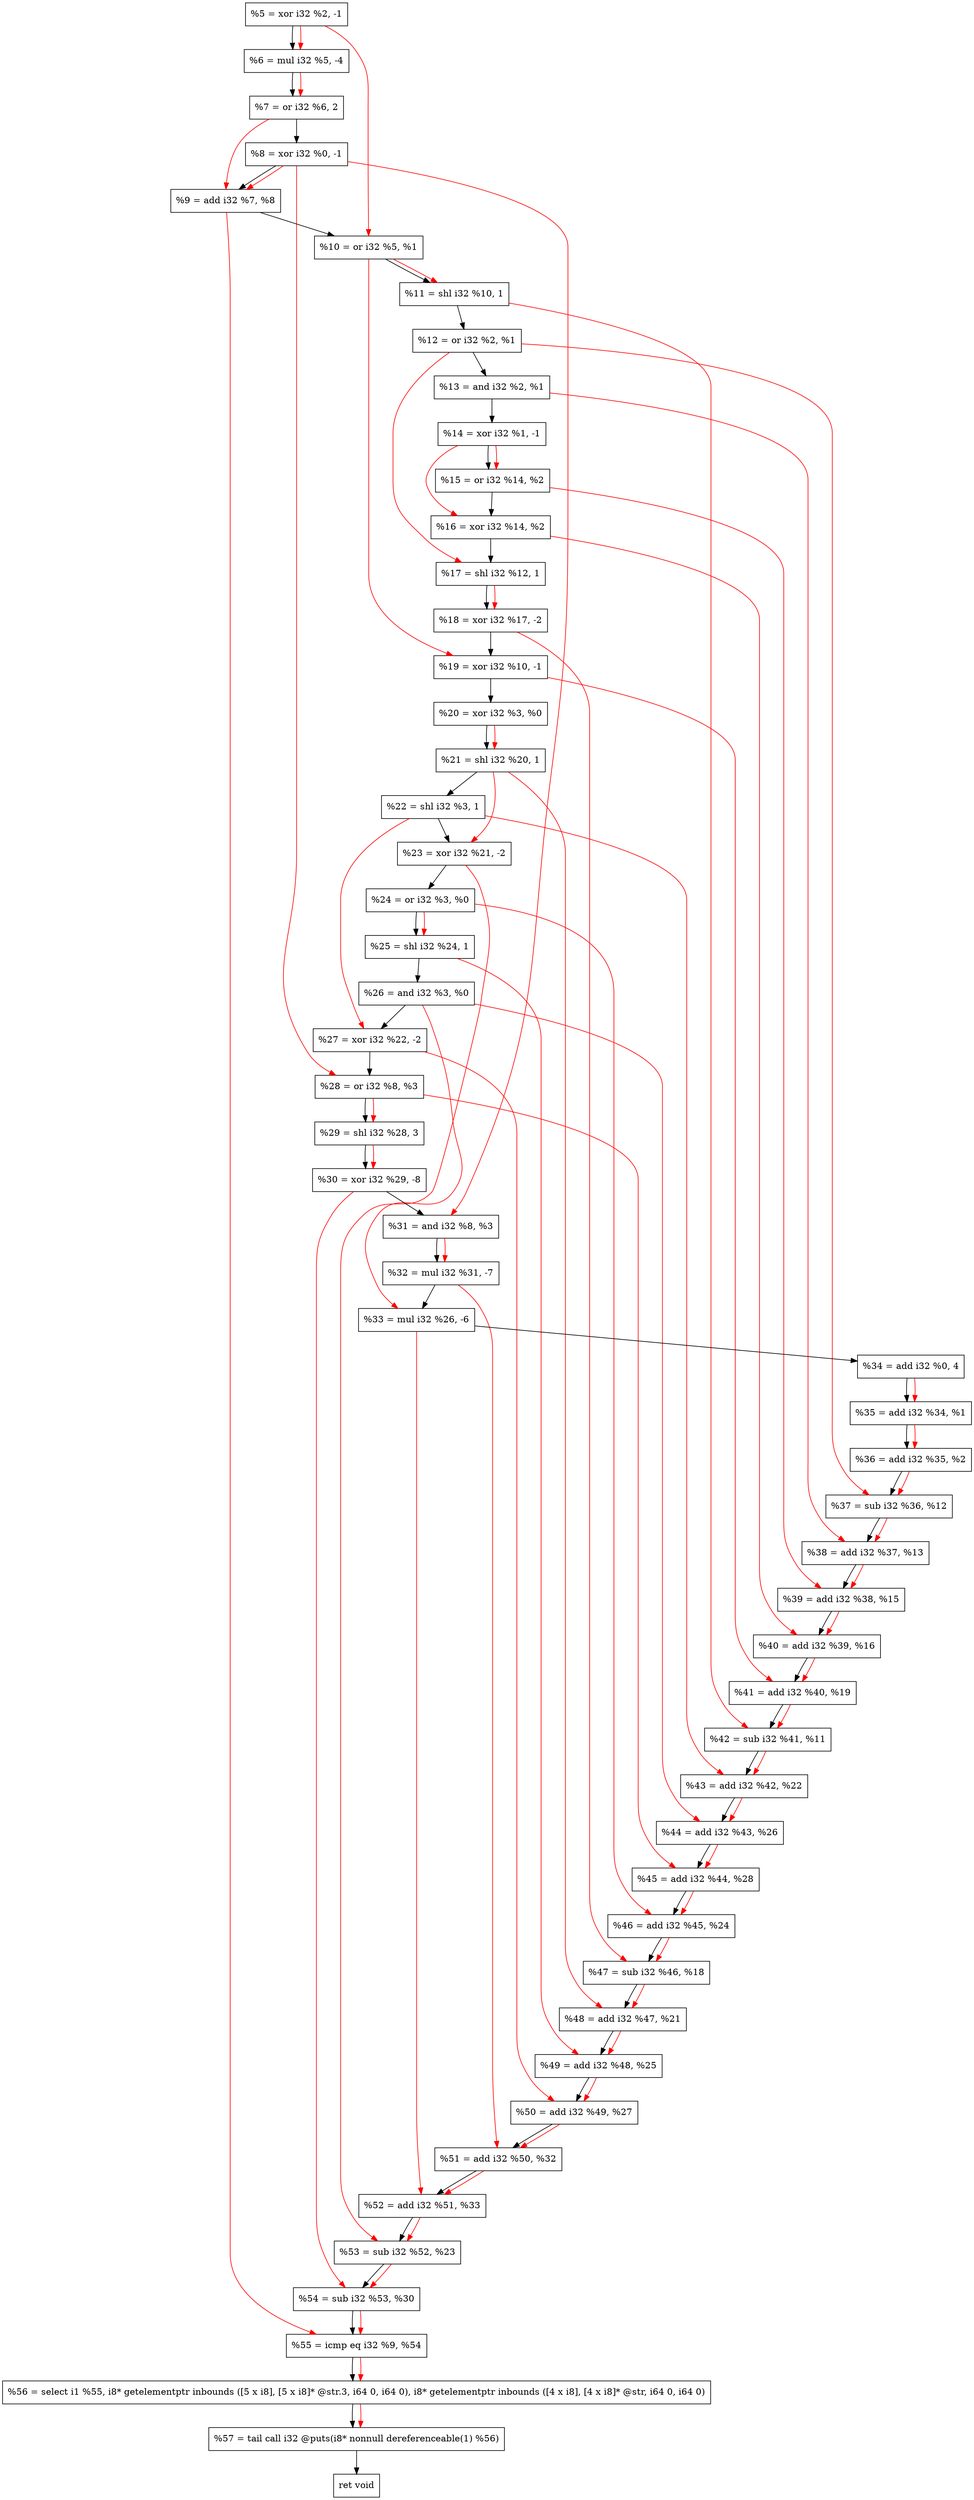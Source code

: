 digraph "DFG for'crackme' function" {
	Node0x1fe4db0[shape=record, label="  %5 = xor i32 %2, -1"];
	Node0x1fe4e50[shape=record, label="  %6 = mul i32 %5, -4"];
	Node0x1fe4ef0[shape=record, label="  %7 = or i32 %6, 2"];
	Node0x1fe4f60[shape=record, label="  %8 = xor i32 %0, -1"];
	Node0x1fe4fd0[shape=record, label="  %9 = add i32 %7, %8"];
	Node0x1fe5040[shape=record, label="  %10 = or i32 %5, %1"];
	Node0x1fe50e0[shape=record, label="  %11 = shl i32 %10, 1"];
	Node0x1fe5150[shape=record, label="  %12 = or i32 %2, %1"];
	Node0x1fe51c0[shape=record, label="  %13 = and i32 %2, %1"];
	Node0x1fe5230[shape=record, label="  %14 = xor i32 %1, -1"];
	Node0x1fe52a0[shape=record, label="  %15 = or i32 %14, %2"];
	Node0x1fe5310[shape=record, label="  %16 = xor i32 %14, %2"];
	Node0x1fe5380[shape=record, label="  %17 = shl i32 %12, 1"];
	Node0x1fe5420[shape=record, label="  %18 = xor i32 %17, -2"];
	Node0x1fe5490[shape=record, label="  %19 = xor i32 %10, -1"];
	Node0x1fe5500[shape=record, label="  %20 = xor i32 %3, %0"];
	Node0x1fe5570[shape=record, label="  %21 = shl i32 %20, 1"];
	Node0x1fe55e0[shape=record, label="  %22 = shl i32 %3, 1"];
	Node0x1fe5650[shape=record, label="  %23 = xor i32 %21, -2"];
	Node0x1fe56c0[shape=record, label="  %24 = or i32 %3, %0"];
	Node0x1fe5730[shape=record, label="  %25 = shl i32 %24, 1"];
	Node0x1fe57a0[shape=record, label="  %26 = and i32 %3, %0"];
	Node0x1fe5810[shape=record, label="  %27 = xor i32 %22, -2"];
	Node0x1fe5880[shape=record, label="  %28 = or i32 %8, %3"];
	Node0x1fe5920[shape=record, label="  %29 = shl i32 %28, 3"];
	Node0x1fe59c0[shape=record, label="  %30 = xor i32 %29, -8"];
	Node0x1fe5a30[shape=record, label="  %31 = and i32 %8, %3"];
	Node0x1fe5ad0[shape=record, label="  %32 = mul i32 %31, -7"];
	Node0x1fe5d80[shape=record, label="  %33 = mul i32 %26, -6"];
	Node0x1fe5e20[shape=record, label="  %34 = add i32 %0, 4"];
	Node0x1fe5e90[shape=record, label="  %35 = add i32 %34, %1"];
	Node0x1fe5f00[shape=record, label="  %36 = add i32 %35, %2"];
	Node0x1fe5f70[shape=record, label="  %37 = sub i32 %36, %12"];
	Node0x1fe5fe0[shape=record, label="  %38 = add i32 %37, %13"];
	Node0x1fe6050[shape=record, label="  %39 = add i32 %38, %15"];
	Node0x1fe60c0[shape=record, label="  %40 = add i32 %39, %16"];
	Node0x1fe6130[shape=record, label="  %41 = add i32 %40, %19"];
	Node0x1fe61a0[shape=record, label="  %42 = sub i32 %41, %11"];
	Node0x1fe6210[shape=record, label="  %43 = add i32 %42, %22"];
	Node0x1fe6280[shape=record, label="  %44 = add i32 %43, %26"];
	Node0x1fe62f0[shape=record, label="  %45 = add i32 %44, %28"];
	Node0x1fe6360[shape=record, label="  %46 = add i32 %45, %24"];
	Node0x1fe63d0[shape=record, label="  %47 = sub i32 %46, %18"];
	Node0x1fe6440[shape=record, label="  %48 = add i32 %47, %21"];
	Node0x1fe64b0[shape=record, label="  %49 = add i32 %48, %25"];
	Node0x1fe6520[shape=record, label="  %50 = add i32 %49, %27"];
	Node0x1fe6590[shape=record, label="  %51 = add i32 %50, %32"];
	Node0x1fe6600[shape=record, label="  %52 = add i32 %51, %33"];
	Node0x1fe6670[shape=record, label="  %53 = sub i32 %52, %23"];
	Node0x1fe66e0[shape=record, label="  %54 = sub i32 %53, %30"];
	Node0x1fe6750[shape=record, label="  %55 = icmp eq i32 %9, %54"];
	Node0x1f85268[shape=record, label="  %56 = select i1 %55, i8* getelementptr inbounds ([5 x i8], [5 x i8]* @str.3, i64 0, i64 0), i8* getelementptr inbounds ([4 x i8], [4 x i8]* @str, i64 0, i64 0)"];
	Node0x1fe6bf0[shape=record, label="  %57 = tail call i32 @puts(i8* nonnull dereferenceable(1) %56)"];
	Node0x1fe6c40[shape=record, label="  ret void"];
	Node0x1fe4db0 -> Node0x1fe4e50;
	Node0x1fe4e50 -> Node0x1fe4ef0;
	Node0x1fe4ef0 -> Node0x1fe4f60;
	Node0x1fe4f60 -> Node0x1fe4fd0;
	Node0x1fe4fd0 -> Node0x1fe5040;
	Node0x1fe5040 -> Node0x1fe50e0;
	Node0x1fe50e0 -> Node0x1fe5150;
	Node0x1fe5150 -> Node0x1fe51c0;
	Node0x1fe51c0 -> Node0x1fe5230;
	Node0x1fe5230 -> Node0x1fe52a0;
	Node0x1fe52a0 -> Node0x1fe5310;
	Node0x1fe5310 -> Node0x1fe5380;
	Node0x1fe5380 -> Node0x1fe5420;
	Node0x1fe5420 -> Node0x1fe5490;
	Node0x1fe5490 -> Node0x1fe5500;
	Node0x1fe5500 -> Node0x1fe5570;
	Node0x1fe5570 -> Node0x1fe55e0;
	Node0x1fe55e0 -> Node0x1fe5650;
	Node0x1fe5650 -> Node0x1fe56c0;
	Node0x1fe56c0 -> Node0x1fe5730;
	Node0x1fe5730 -> Node0x1fe57a0;
	Node0x1fe57a0 -> Node0x1fe5810;
	Node0x1fe5810 -> Node0x1fe5880;
	Node0x1fe5880 -> Node0x1fe5920;
	Node0x1fe5920 -> Node0x1fe59c0;
	Node0x1fe59c0 -> Node0x1fe5a30;
	Node0x1fe5a30 -> Node0x1fe5ad0;
	Node0x1fe5ad0 -> Node0x1fe5d80;
	Node0x1fe5d80 -> Node0x1fe5e20;
	Node0x1fe5e20 -> Node0x1fe5e90;
	Node0x1fe5e90 -> Node0x1fe5f00;
	Node0x1fe5f00 -> Node0x1fe5f70;
	Node0x1fe5f70 -> Node0x1fe5fe0;
	Node0x1fe5fe0 -> Node0x1fe6050;
	Node0x1fe6050 -> Node0x1fe60c0;
	Node0x1fe60c0 -> Node0x1fe6130;
	Node0x1fe6130 -> Node0x1fe61a0;
	Node0x1fe61a0 -> Node0x1fe6210;
	Node0x1fe6210 -> Node0x1fe6280;
	Node0x1fe6280 -> Node0x1fe62f0;
	Node0x1fe62f0 -> Node0x1fe6360;
	Node0x1fe6360 -> Node0x1fe63d0;
	Node0x1fe63d0 -> Node0x1fe6440;
	Node0x1fe6440 -> Node0x1fe64b0;
	Node0x1fe64b0 -> Node0x1fe6520;
	Node0x1fe6520 -> Node0x1fe6590;
	Node0x1fe6590 -> Node0x1fe6600;
	Node0x1fe6600 -> Node0x1fe6670;
	Node0x1fe6670 -> Node0x1fe66e0;
	Node0x1fe66e0 -> Node0x1fe6750;
	Node0x1fe6750 -> Node0x1f85268;
	Node0x1f85268 -> Node0x1fe6bf0;
	Node0x1fe6bf0 -> Node0x1fe6c40;
edge [color=red]
	Node0x1fe4db0 -> Node0x1fe4e50;
	Node0x1fe4e50 -> Node0x1fe4ef0;
	Node0x1fe4ef0 -> Node0x1fe4fd0;
	Node0x1fe4f60 -> Node0x1fe4fd0;
	Node0x1fe4db0 -> Node0x1fe5040;
	Node0x1fe5040 -> Node0x1fe50e0;
	Node0x1fe5230 -> Node0x1fe52a0;
	Node0x1fe5230 -> Node0x1fe5310;
	Node0x1fe5150 -> Node0x1fe5380;
	Node0x1fe5380 -> Node0x1fe5420;
	Node0x1fe5040 -> Node0x1fe5490;
	Node0x1fe5500 -> Node0x1fe5570;
	Node0x1fe5570 -> Node0x1fe5650;
	Node0x1fe56c0 -> Node0x1fe5730;
	Node0x1fe55e0 -> Node0x1fe5810;
	Node0x1fe4f60 -> Node0x1fe5880;
	Node0x1fe5880 -> Node0x1fe5920;
	Node0x1fe5920 -> Node0x1fe59c0;
	Node0x1fe4f60 -> Node0x1fe5a30;
	Node0x1fe5a30 -> Node0x1fe5ad0;
	Node0x1fe57a0 -> Node0x1fe5d80;
	Node0x1fe5e20 -> Node0x1fe5e90;
	Node0x1fe5e90 -> Node0x1fe5f00;
	Node0x1fe5f00 -> Node0x1fe5f70;
	Node0x1fe5150 -> Node0x1fe5f70;
	Node0x1fe5f70 -> Node0x1fe5fe0;
	Node0x1fe51c0 -> Node0x1fe5fe0;
	Node0x1fe5fe0 -> Node0x1fe6050;
	Node0x1fe52a0 -> Node0x1fe6050;
	Node0x1fe6050 -> Node0x1fe60c0;
	Node0x1fe5310 -> Node0x1fe60c0;
	Node0x1fe60c0 -> Node0x1fe6130;
	Node0x1fe5490 -> Node0x1fe6130;
	Node0x1fe6130 -> Node0x1fe61a0;
	Node0x1fe50e0 -> Node0x1fe61a0;
	Node0x1fe61a0 -> Node0x1fe6210;
	Node0x1fe55e0 -> Node0x1fe6210;
	Node0x1fe6210 -> Node0x1fe6280;
	Node0x1fe57a0 -> Node0x1fe6280;
	Node0x1fe6280 -> Node0x1fe62f0;
	Node0x1fe5880 -> Node0x1fe62f0;
	Node0x1fe62f0 -> Node0x1fe6360;
	Node0x1fe56c0 -> Node0x1fe6360;
	Node0x1fe6360 -> Node0x1fe63d0;
	Node0x1fe5420 -> Node0x1fe63d0;
	Node0x1fe63d0 -> Node0x1fe6440;
	Node0x1fe5570 -> Node0x1fe6440;
	Node0x1fe6440 -> Node0x1fe64b0;
	Node0x1fe5730 -> Node0x1fe64b0;
	Node0x1fe64b0 -> Node0x1fe6520;
	Node0x1fe5810 -> Node0x1fe6520;
	Node0x1fe6520 -> Node0x1fe6590;
	Node0x1fe5ad0 -> Node0x1fe6590;
	Node0x1fe6590 -> Node0x1fe6600;
	Node0x1fe5d80 -> Node0x1fe6600;
	Node0x1fe6600 -> Node0x1fe6670;
	Node0x1fe5650 -> Node0x1fe6670;
	Node0x1fe6670 -> Node0x1fe66e0;
	Node0x1fe59c0 -> Node0x1fe66e0;
	Node0x1fe4fd0 -> Node0x1fe6750;
	Node0x1fe66e0 -> Node0x1fe6750;
	Node0x1fe6750 -> Node0x1f85268;
	Node0x1f85268 -> Node0x1fe6bf0;
}
